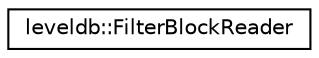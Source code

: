 digraph "Graphical Class Hierarchy"
{
  edge [fontname="Helvetica",fontsize="10",labelfontname="Helvetica",labelfontsize="10"];
  node [fontname="Helvetica",fontsize="10",shape=record];
  rankdir="LR";
  Node1 [label="leveldb::FilterBlockReader",height=0.2,width=0.4,color="black", fillcolor="white", style="filled",URL="$classleveldb_1_1_filter_block_reader.html"];
}
